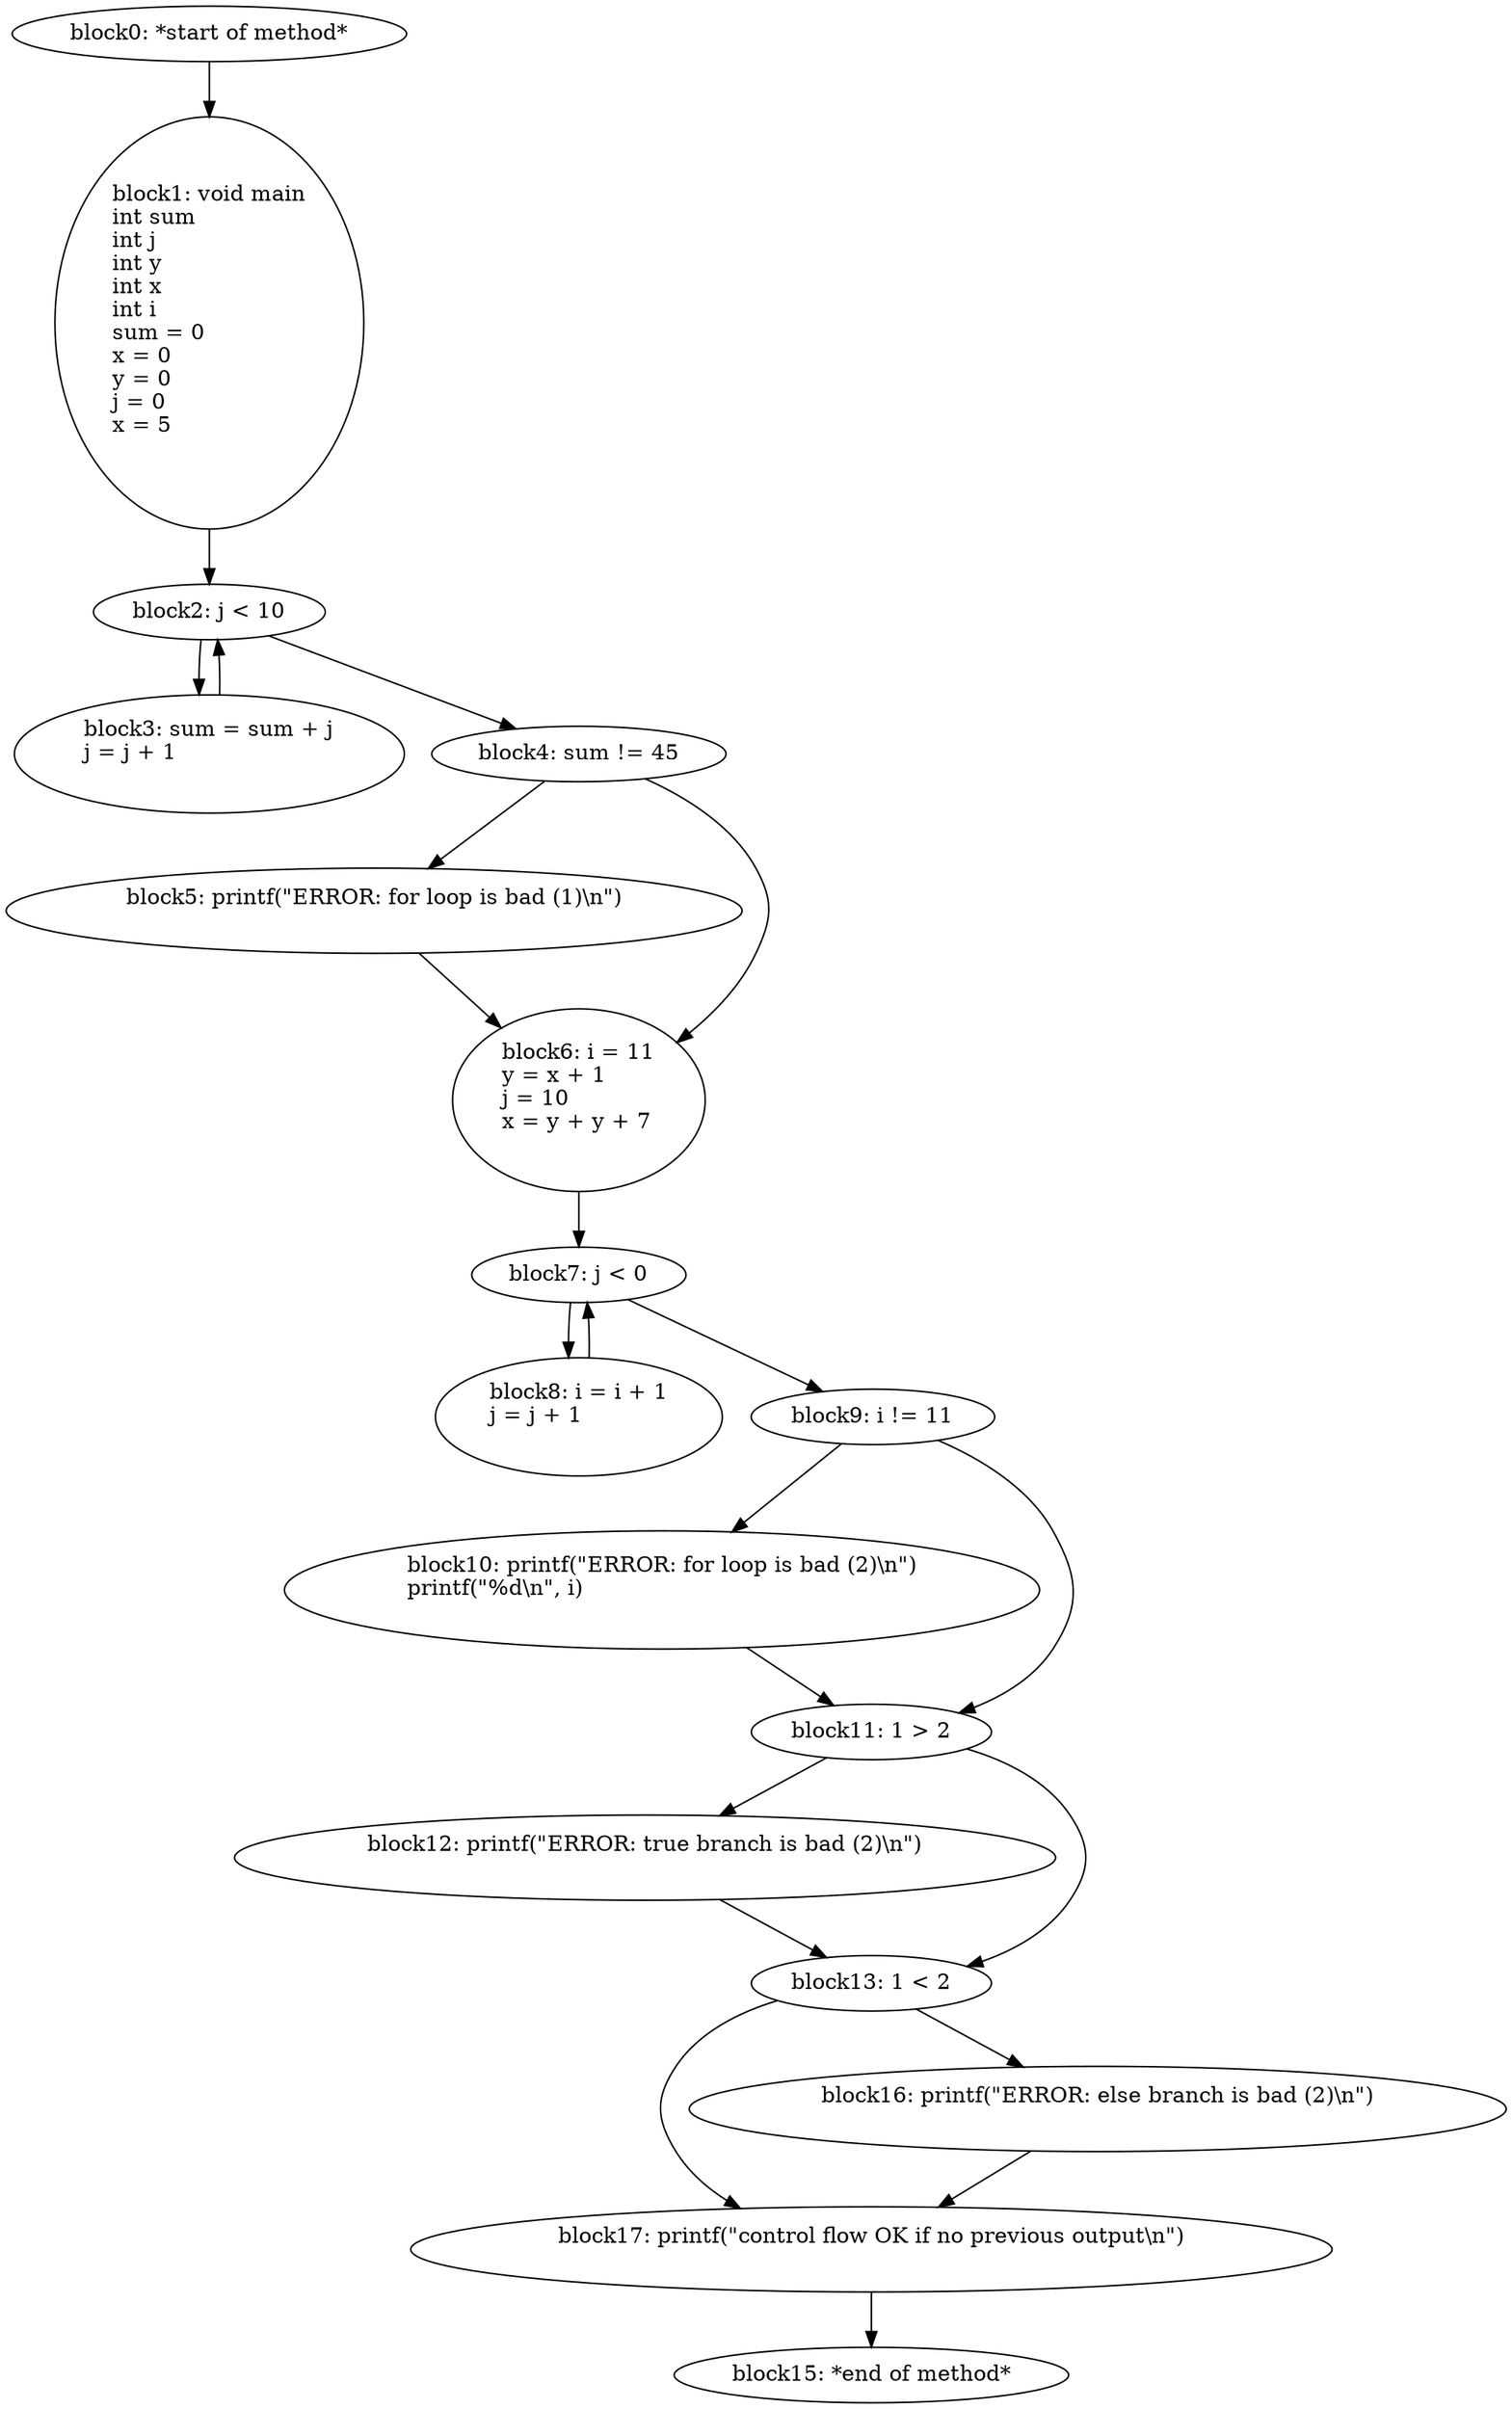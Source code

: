 digraph G {
  block0 [ label="block0: *start\ of\ method*\l" ];
  block1 [ label="block1: void\ main\lint\ sum\lint\ j\lint\ y\lint\ x\lint\ i\lsum\ =\ 0\lx\ =\ 0\ly\ =\ 0\lj\ =\ 0\lx\ =\ 5\l\l" ];
  block2 [ label="block2: j\ \<\ 10\l" ];
  block3 [ label="block3: sum\ =\ sum\ +\ j\lj\ =\ j\ +\ 1\l\l" ];
  block4 [ label="block4: sum\ !=\ 45\l" ];
  block5 [ label="block5: printf\(\"ERROR\:\ for\ loop\ is\ bad\ \(1\)\\n\"\)\l\l" ];
  block6 [ label="block6: i\ =\ 11\ly\ =\ x\ +\ 1\lj\ =\ 10\lx\ =\ y\ +\ y\ +\ 7\l\l" ];
  block7 [ label="block7: j\ \<\ 0\l" ];
  block8 [ label="block8: i\ =\ i\ +\ 1\lj\ =\ j\ +\ 1\l\l" ];
  block9 [ label="block9: i\ !=\ 11\l" ];
  block10 [ label="block10: printf\(\"ERROR\:\ for\ loop\ is\ bad\ \(2\)\\n\"\)\lprintf\(\"%d\\n\"\,\ i\)\l\l" ];
  block11 [ label="block11: 1\ \>\ 2\l" ];
  block12 [ label="block12: printf\(\"ERROR\:\ true\ branch\ is\ bad\ \(2\)\\n\"\)\l\l" ];
  block13 [ label="block13: 1\ \<\ 2\l" ];
  block17 [ label="block17: printf\(\"control\ flow\ OK\ if\ no\ previous\ output\\n\"\)\l\l" ];
  block15 [ label="block15: *end\ of\ method*\l" ];
  block16 [ label="block16: printf\(\"ERROR\:\ else\ branch\ is\ bad\ \(2\)\\n\"\)\l\l" ];
  block0 -> block1;
  block1 -> block2;
  block2 -> block3;
  block3 -> block2;
  block2 -> block4;
  block4 -> block5;
  block5 -> block6;
  block6 -> block7;
  block7 -> block8;
  block8 -> block7;
  block7 -> block9;
  block9 -> block10;
  block10 -> block11;
  block11 -> block12;
  block12 -> block13;
  block13 -> block17;
  block17 -> block15;
  block13 -> block16;
  block16 -> block17;
  block11 -> block13;
  block9 -> block11;
  block4 -> block6;
}
